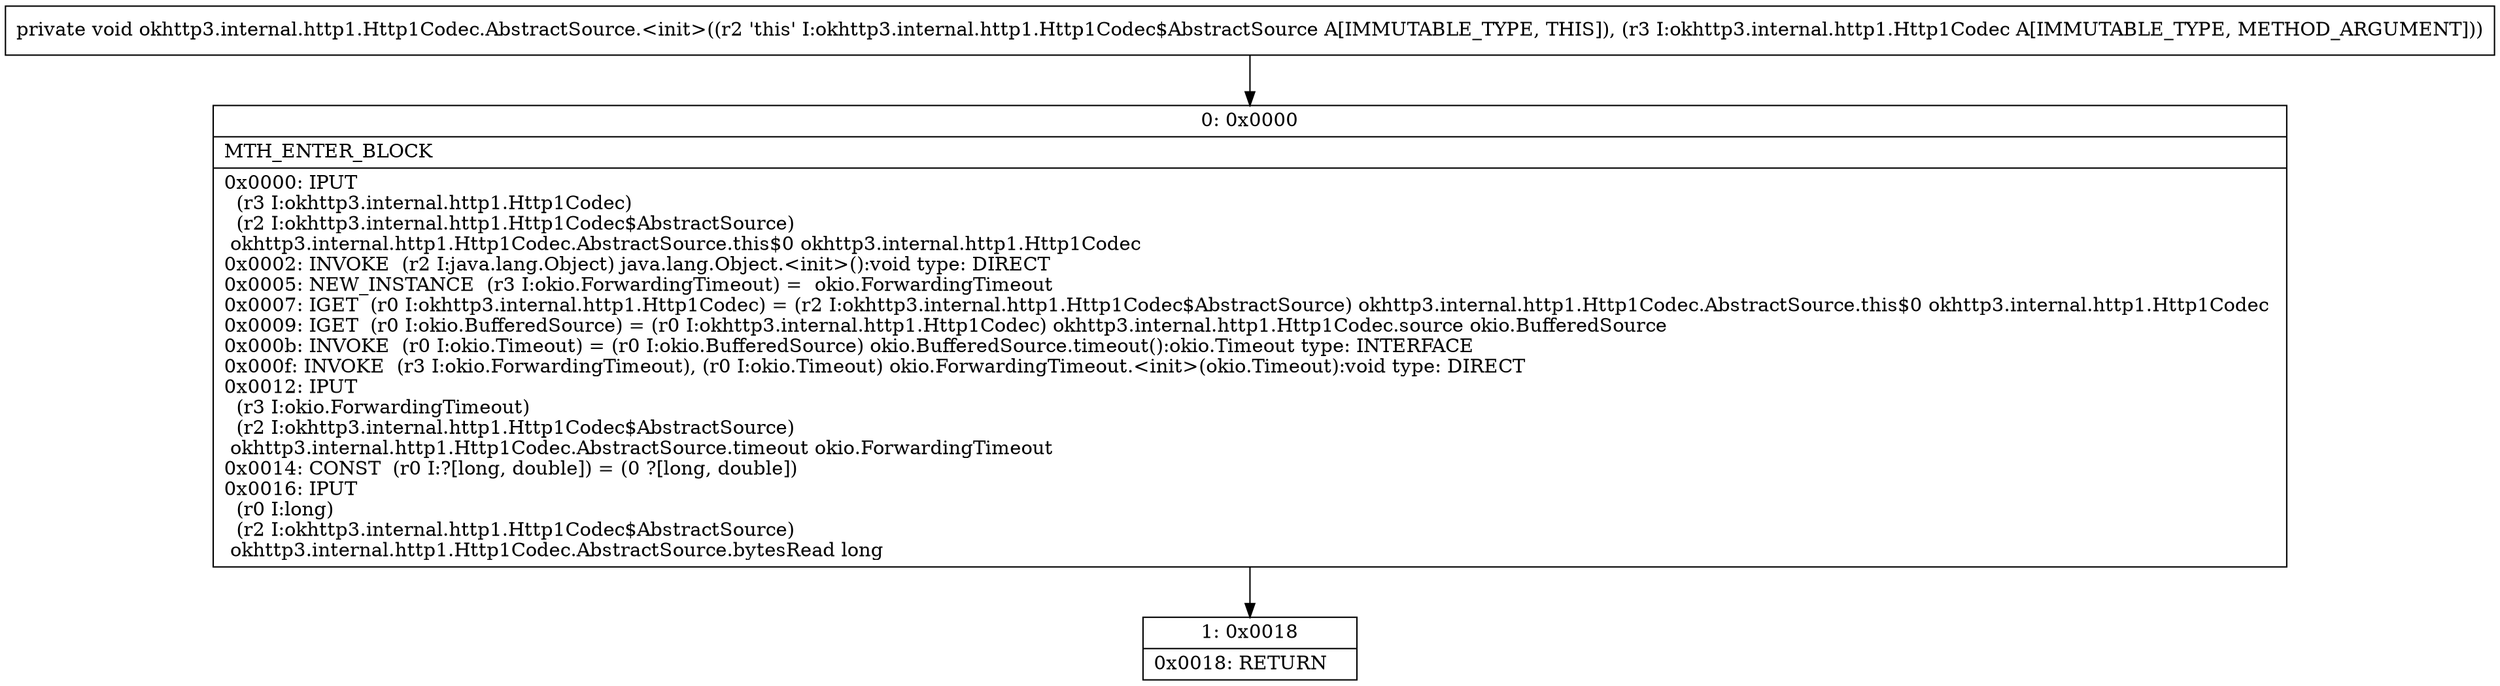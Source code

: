 digraph "CFG forokhttp3.internal.http1.Http1Codec.AbstractSource.\<init\>(Lokhttp3\/internal\/http1\/Http1Codec;)V" {
Node_0 [shape=record,label="{0\:\ 0x0000|MTH_ENTER_BLOCK\l|0x0000: IPUT  \l  (r3 I:okhttp3.internal.http1.Http1Codec)\l  (r2 I:okhttp3.internal.http1.Http1Codec$AbstractSource)\l okhttp3.internal.http1.Http1Codec.AbstractSource.this$0 okhttp3.internal.http1.Http1Codec \l0x0002: INVOKE  (r2 I:java.lang.Object) java.lang.Object.\<init\>():void type: DIRECT \l0x0005: NEW_INSTANCE  (r3 I:okio.ForwardingTimeout) =  okio.ForwardingTimeout \l0x0007: IGET  (r0 I:okhttp3.internal.http1.Http1Codec) = (r2 I:okhttp3.internal.http1.Http1Codec$AbstractSource) okhttp3.internal.http1.Http1Codec.AbstractSource.this$0 okhttp3.internal.http1.Http1Codec \l0x0009: IGET  (r0 I:okio.BufferedSource) = (r0 I:okhttp3.internal.http1.Http1Codec) okhttp3.internal.http1.Http1Codec.source okio.BufferedSource \l0x000b: INVOKE  (r0 I:okio.Timeout) = (r0 I:okio.BufferedSource) okio.BufferedSource.timeout():okio.Timeout type: INTERFACE \l0x000f: INVOKE  (r3 I:okio.ForwardingTimeout), (r0 I:okio.Timeout) okio.ForwardingTimeout.\<init\>(okio.Timeout):void type: DIRECT \l0x0012: IPUT  \l  (r3 I:okio.ForwardingTimeout)\l  (r2 I:okhttp3.internal.http1.Http1Codec$AbstractSource)\l okhttp3.internal.http1.Http1Codec.AbstractSource.timeout okio.ForwardingTimeout \l0x0014: CONST  (r0 I:?[long, double]) = (0 ?[long, double]) \l0x0016: IPUT  \l  (r0 I:long)\l  (r2 I:okhttp3.internal.http1.Http1Codec$AbstractSource)\l okhttp3.internal.http1.Http1Codec.AbstractSource.bytesRead long \l}"];
Node_1 [shape=record,label="{1\:\ 0x0018|0x0018: RETURN   \l}"];
MethodNode[shape=record,label="{private void okhttp3.internal.http1.Http1Codec.AbstractSource.\<init\>((r2 'this' I:okhttp3.internal.http1.Http1Codec$AbstractSource A[IMMUTABLE_TYPE, THIS]), (r3 I:okhttp3.internal.http1.Http1Codec A[IMMUTABLE_TYPE, METHOD_ARGUMENT])) }"];
MethodNode -> Node_0;
Node_0 -> Node_1;
}


